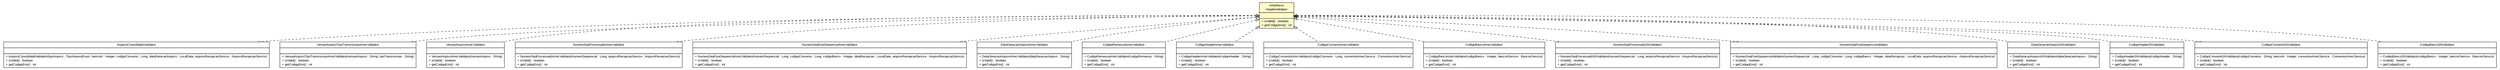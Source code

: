 #!/usr/local/bin/dot
#
# Class diagram 
# Generated by UMLGraph version R5_6 (http://www.umlgraph.org/)
#

digraph G {
	edge [fontname="arial",fontsize=10,labelfontname="arial",labelfontsize=10];
	node [fontname="arial",fontsize=10,shape=plaintext];
	nodesep=0.25;
	ranksep=0.5;
	// br.gov.to.sefaz.arr.processamento.validation.validator.header.HeaderValidator
	c414169 [label=<<table title="br.gov.to.sefaz.arr.processamento.validation.validator.header.HeaderValidator" border="0" cellborder="1" cellspacing="0" cellpadding="2" port="p" bgcolor="lemonChiffon" href="./HeaderValidator.html">
		<tr><td><table border="0" cellspacing="0" cellpadding="1">
<tr><td align="center" balign="center"> &#171;interface&#187; </td></tr>
<tr><td align="center" balign="center"> HeaderValidator </td></tr>
		</table></td></tr>
		<tr><td><table border="0" cellspacing="0" cellpadding="1">
<tr><td align="left" balign="left">  </td></tr>
		</table></td></tr>
		<tr><td><table border="0" cellspacing="0" cellpadding="1">
<tr><td align="left" balign="left"><font face="arial italic" point-size="10.0"> + isValid() : boolean </font></td></tr>
<tr><td align="left" balign="left"><font face="arial italic" point-size="10.0"> + getCodigoErro() : int </font></td></tr>
		</table></td></tr>
		</table>>, URL="./HeaderValidator.html", fontname="arial", fontcolor="black", fontsize=10.0];
	// br.gov.to.sefaz.arr.processamento.validation.validator.header.ArquivoConsolidadoValidator
	c414170 [label=<<table title="br.gov.to.sefaz.arr.processamento.validation.validator.header.ArquivoConsolidadoValidator" border="0" cellborder="1" cellspacing="0" cellpadding="2" port="p" href="./ArquivoConsolidadoValidator.html">
		<tr><td><table border="0" cellspacing="0" cellpadding="1">
<tr><td align="center" balign="center"> ArquivoConsolidadoValidator </td></tr>
		</table></td></tr>
		<tr><td><table border="0" cellspacing="0" cellpadding="1">
<tr><td align="left" balign="left">  </td></tr>
		</table></td></tr>
		<tr><td><table border="0" cellspacing="0" cellpadding="1">
<tr><td align="left" balign="left"> + ArquivoConsolidadoValidator(tipoArquivo : TipoArquivoEnum, bancoId : Integer, codigoConvenio : Long, dataGeracaoArquivo : LocalDate, arquivoRecepcaoService : ArquivoRecepcaoService) </td></tr>
<tr><td align="left" balign="left"> + isValid() : boolean </td></tr>
<tr><td align="left" balign="left"> + getCodigoErro() : int </td></tr>
		</table></td></tr>
		</table>>, URL="./ArquivoConsolidadoValidator.html", fontname="arial", fontcolor="black", fontsize=10.0];
	// br.gov.to.sefaz.arr.processamento.validation.validator.header.arrecadacao.VersaoArquivoTipoTransmissaoArrecValidator
	c414172 [label=<<table title="br.gov.to.sefaz.arr.processamento.validation.validator.header.arrecadacao.VersaoArquivoTipoTransmissaoArrecValidator" border="0" cellborder="1" cellspacing="0" cellpadding="2" port="p" href="./arrecadacao/VersaoArquivoTipoTransmissaoArrecValidator.html">
		<tr><td><table border="0" cellspacing="0" cellpadding="1">
<tr><td align="center" balign="center"> VersaoArquivoTipoTransmissaoArrecValidator </td></tr>
		</table></td></tr>
		<tr><td><table border="0" cellspacing="0" cellpadding="1">
<tr><td align="left" balign="left">  </td></tr>
		</table></td></tr>
		<tr><td><table border="0" cellspacing="0" cellpadding="1">
<tr><td align="left" balign="left"> + VersaoArquivoTipoTransmissaoArrecValidator(versaoArquivo : String, tipoTransmissao : String) </td></tr>
<tr><td align="left" balign="left"> + isValid() : boolean </td></tr>
<tr><td align="left" balign="left"> + getCodigoErro() : int </td></tr>
		</table></td></tr>
		</table>>, URL="./arrecadacao/VersaoArquivoTipoTransmissaoArrecValidator.html", fontname="arial", fontcolor="black", fontsize=10.0];
	// br.gov.to.sefaz.arr.processamento.validation.validator.header.arrecadacao.VersaoArquivoArrecValidator
	c414173 [label=<<table title="br.gov.to.sefaz.arr.processamento.validation.validator.header.arrecadacao.VersaoArquivoArrecValidator" border="0" cellborder="1" cellspacing="0" cellpadding="2" port="p" href="./arrecadacao/VersaoArquivoArrecValidator.html">
		<tr><td><table border="0" cellspacing="0" cellpadding="1">
<tr><td align="center" balign="center"> VersaoArquivoArrecValidator </td></tr>
		</table></td></tr>
		<tr><td><table border="0" cellspacing="0" cellpadding="1">
<tr><td align="left" balign="left">  </td></tr>
		</table></td></tr>
		<tr><td><table border="0" cellspacing="0" cellpadding="1">
<tr><td align="left" balign="left"> + VersaoArquivoArrecValidator(versaoArquivo : String) </td></tr>
<tr><td align="left" balign="left"> + isValid() : boolean </td></tr>
<tr><td align="left" balign="left"> + getCodigoErro() : int </td></tr>
		</table></td></tr>
		</table>>, URL="./arrecadacao/VersaoArquivoArrecValidator.html", fontname="arial", fontcolor="black", fontsize=10.0];
	// br.gov.to.sefaz.arr.processamento.validation.validator.header.arrecadacao.NumeroSeqProcessadoArrecValidator
	c414174 [label=<<table title="br.gov.to.sefaz.arr.processamento.validation.validator.header.arrecadacao.NumeroSeqProcessadoArrecValidator" border="0" cellborder="1" cellspacing="0" cellpadding="2" port="p" href="./arrecadacao/NumeroSeqProcessadoArrecValidator.html">
		<tr><td><table border="0" cellspacing="0" cellpadding="1">
<tr><td align="center" balign="center"> NumeroSeqProcessadoArrecValidator </td></tr>
		</table></td></tr>
		<tr><td><table border="0" cellspacing="0" cellpadding="1">
<tr><td align="left" balign="left">  </td></tr>
		</table></td></tr>
		<tr><td><table border="0" cellspacing="0" cellpadding="1">
<tr><td align="left" balign="left"> + NumeroSeqProcessadoArrecValidator(numeroSequencial : Long, arquivoRecepcaoService : ArquivoRecepcaoService) </td></tr>
<tr><td align="left" balign="left"> + isValid() : boolean </td></tr>
<tr><td align="left" balign="left"> + getCodigoErro() : int </td></tr>
		</table></td></tr>
		</table>>, URL="./arrecadacao/NumeroSeqProcessadoArrecValidator.html", fontname="arial", fontcolor="black", fontsize=10.0];
	// br.gov.to.sefaz.arr.processamento.validation.validator.header.arrecadacao.NumeroSeqForaSequenciaArrecValidator
	c414175 [label=<<table title="br.gov.to.sefaz.arr.processamento.validation.validator.header.arrecadacao.NumeroSeqForaSequenciaArrecValidator" border="0" cellborder="1" cellspacing="0" cellpadding="2" port="p" href="./arrecadacao/NumeroSeqForaSequenciaArrecValidator.html">
		<tr><td><table border="0" cellspacing="0" cellpadding="1">
<tr><td align="center" balign="center"> NumeroSeqForaSequenciaArrecValidator </td></tr>
		</table></td></tr>
		<tr><td><table border="0" cellspacing="0" cellpadding="1">
<tr><td align="left" balign="left">  </td></tr>
		</table></td></tr>
		<tr><td><table border="0" cellspacing="0" cellpadding="1">
<tr><td align="left" balign="left"> + NumeroSeqForaSequenciaArrecValidator(numeroSequencial : Long, codigoConvenio : Long, codigoBanco : Integer, dataRecepcao : LocalDate, arquivoRecepcaoService : ArquivoRecepcaoService) </td></tr>
<tr><td align="left" balign="left"> + isValid() : boolean </td></tr>
<tr><td align="left" balign="left"> + getCodigoErro() : int </td></tr>
		</table></td></tr>
		</table>>, URL="./arrecadacao/NumeroSeqForaSequenciaArrecValidator.html", fontname="arial", fontcolor="black", fontsize=10.0];
	// br.gov.to.sefaz.arr.processamento.validation.validator.header.arrecadacao.DataGeracaoArquivoArrecValidator
	c414176 [label=<<table title="br.gov.to.sefaz.arr.processamento.validation.validator.header.arrecadacao.DataGeracaoArquivoArrecValidator" border="0" cellborder="1" cellspacing="0" cellpadding="2" port="p" href="./arrecadacao/DataGeracaoArquivoArrecValidator.html">
		<tr><td><table border="0" cellspacing="0" cellpadding="1">
<tr><td align="center" balign="center"> DataGeracaoArquivoArrecValidator </td></tr>
		</table></td></tr>
		<tr><td><table border="0" cellspacing="0" cellpadding="1">
<tr><td align="left" balign="left">  </td></tr>
		</table></td></tr>
		<tr><td><table border="0" cellspacing="0" cellpadding="1">
<tr><td align="left" balign="left"> + DataGeracaoArquivoArrecValidator(dataGeracaoArquivo : String) </td></tr>
<tr><td align="left" balign="left"> + isValid() : boolean </td></tr>
<tr><td align="left" balign="left"> + getCodigoErro() : int </td></tr>
		</table></td></tr>
		</table>>, URL="./arrecadacao/DataGeracaoArquivoArrecValidator.html", fontname="arial", fontcolor="black", fontsize=10.0];
	// br.gov.to.sefaz.arr.processamento.validation.validator.header.arrecadacao.CodigoRemessaArrecValidator
	c414177 [label=<<table title="br.gov.to.sefaz.arr.processamento.validation.validator.header.arrecadacao.CodigoRemessaArrecValidator" border="0" cellborder="1" cellspacing="0" cellpadding="2" port="p" href="./arrecadacao/CodigoRemessaArrecValidator.html">
		<tr><td><table border="0" cellspacing="0" cellpadding="1">
<tr><td align="center" balign="center"> CodigoRemessaArrecValidator </td></tr>
		</table></td></tr>
		<tr><td><table border="0" cellspacing="0" cellpadding="1">
<tr><td align="left" balign="left">  </td></tr>
		</table></td></tr>
		<tr><td><table border="0" cellspacing="0" cellpadding="1">
<tr><td align="left" balign="left"> + CodigoRemessaArrecValidator(codigoRemessa : String) </td></tr>
<tr><td align="left" balign="left"> + isValid() : boolean </td></tr>
<tr><td align="left" balign="left"> + getCodigoErro() : int </td></tr>
		</table></td></tr>
		</table>>, URL="./arrecadacao/CodigoRemessaArrecValidator.html", fontname="arial", fontcolor="black", fontsize=10.0];
	// br.gov.to.sefaz.arr.processamento.validation.validator.header.arrecadacao.CodigoHeaderArrecValidator
	c414178 [label=<<table title="br.gov.to.sefaz.arr.processamento.validation.validator.header.arrecadacao.CodigoHeaderArrecValidator" border="0" cellborder="1" cellspacing="0" cellpadding="2" port="p" href="./arrecadacao/CodigoHeaderArrecValidator.html">
		<tr><td><table border="0" cellspacing="0" cellpadding="1">
<tr><td align="center" balign="center"> CodigoHeaderArrecValidator </td></tr>
		</table></td></tr>
		<tr><td><table border="0" cellspacing="0" cellpadding="1">
<tr><td align="left" balign="left">  </td></tr>
		</table></td></tr>
		<tr><td><table border="0" cellspacing="0" cellpadding="1">
<tr><td align="left" balign="left"> + CodigoHeaderArrecValidator(codigoHeader : String) </td></tr>
<tr><td align="left" balign="left"> + isValid() : boolean </td></tr>
<tr><td align="left" balign="left"> + getCodigoErro() : int </td></tr>
		</table></td></tr>
		</table>>, URL="./arrecadacao/CodigoHeaderArrecValidator.html", fontname="arial", fontcolor="black", fontsize=10.0];
	// br.gov.to.sefaz.arr.processamento.validation.validator.header.arrecadacao.CodigoConvenioArrecValidator
	c414179 [label=<<table title="br.gov.to.sefaz.arr.processamento.validation.validator.header.arrecadacao.CodigoConvenioArrecValidator" border="0" cellborder="1" cellspacing="0" cellpadding="2" port="p" href="./arrecadacao/CodigoConvenioArrecValidator.html">
		<tr><td><table border="0" cellspacing="0" cellpadding="1">
<tr><td align="center" balign="center"> CodigoConvenioArrecValidator </td></tr>
		</table></td></tr>
		<tr><td><table border="0" cellspacing="0" cellpadding="1">
<tr><td align="left" balign="left">  </td></tr>
		</table></td></tr>
		<tr><td><table border="0" cellspacing="0" cellpadding="1">
<tr><td align="left" balign="left"> + CodigoConvenioArrecValidator(codigoConvenio : Long, conveniosArrecService : ConveniosArrecService) </td></tr>
<tr><td align="left" balign="left"> + isValid() : boolean </td></tr>
<tr><td align="left" balign="left"> + getCodigoErro() : int </td></tr>
		</table></td></tr>
		</table>>, URL="./arrecadacao/CodigoConvenioArrecValidator.html", fontname="arial", fontcolor="black", fontsize=10.0];
	// br.gov.to.sefaz.arr.processamento.validation.validator.header.arrecadacao.CodigoBancoArrecValidator
	c414180 [label=<<table title="br.gov.to.sefaz.arr.processamento.validation.validator.header.arrecadacao.CodigoBancoArrecValidator" border="0" cellborder="1" cellspacing="0" cellpadding="2" port="p" href="./arrecadacao/CodigoBancoArrecValidator.html">
		<tr><td><table border="0" cellspacing="0" cellpadding="1">
<tr><td align="center" balign="center"> CodigoBancoArrecValidator </td></tr>
		</table></td></tr>
		<tr><td><table border="0" cellspacing="0" cellpadding="1">
<tr><td align="left" balign="left">  </td></tr>
		</table></td></tr>
		<tr><td><table border="0" cellspacing="0" cellpadding="1">
<tr><td align="left" balign="left"> + CodigoBancoArrecValidator(codigoBanco : Integer, bancosService : BancosService) </td></tr>
<tr><td align="left" balign="left"> + isValid() : boolean </td></tr>
<tr><td align="left" balign="left"> + getCodigoErro() : int </td></tr>
		</table></td></tr>
		</table>>, URL="./arrecadacao/CodigoBancoArrecValidator.html", fontname="arial", fontcolor="black", fontsize=10.0];
	// br.gov.to.sefaz.arr.processamento.validation.validator.header.simplesnacional.NumeroSeqProcessadoSNValidator
	c414182 [label=<<table title="br.gov.to.sefaz.arr.processamento.validation.validator.header.simplesnacional.NumeroSeqProcessadoSNValidator" border="0" cellborder="1" cellspacing="0" cellpadding="2" port="p" href="./simplesnacional/NumeroSeqProcessadoSNValidator.html">
		<tr><td><table border="0" cellspacing="0" cellpadding="1">
<tr><td align="center" balign="center"> NumeroSeqProcessadoSNValidator </td></tr>
		</table></td></tr>
		<tr><td><table border="0" cellspacing="0" cellpadding="1">
<tr><td align="left" balign="left">  </td></tr>
		</table></td></tr>
		<tr><td><table border="0" cellspacing="0" cellpadding="1">
<tr><td align="left" balign="left"> + NumeroSeqProcessadoSNValidator(numeroSequencial : Long, arquivoRecepcaoService : ArquivoRecepcaoService) </td></tr>
<tr><td align="left" balign="left"> + isValid() : boolean </td></tr>
<tr><td align="left" balign="left"> + getCodigoErro() : int </td></tr>
		</table></td></tr>
		</table>>, URL="./simplesnacional/NumeroSeqProcessadoSNValidator.html", fontname="arial", fontcolor="black", fontsize=10.0];
	// br.gov.to.sefaz.arr.processamento.validation.validator.header.simplesnacional.NumeroSeqForaSequenciaValidator
	c414183 [label=<<table title="br.gov.to.sefaz.arr.processamento.validation.validator.header.simplesnacional.NumeroSeqForaSequenciaValidator" border="0" cellborder="1" cellspacing="0" cellpadding="2" port="p" href="./simplesnacional/NumeroSeqForaSequenciaValidator.html">
		<tr><td><table border="0" cellspacing="0" cellpadding="1">
<tr><td align="center" balign="center"> NumeroSeqForaSequenciaValidator </td></tr>
		</table></td></tr>
		<tr><td><table border="0" cellspacing="0" cellpadding="1">
<tr><td align="left" balign="left">  </td></tr>
		</table></td></tr>
		<tr><td><table border="0" cellspacing="0" cellpadding="1">
<tr><td align="left" balign="left"> + NumeroSeqForaSequenciaValidator(numeroSequencial : Long, codigoConvenio : Long, codigoBanco : Integer, dataRecepcao : LocalDate, arquivoRecepcaoService : ArquivoRecepcaoService) </td></tr>
<tr><td align="left" balign="left"> + isValid() : boolean </td></tr>
<tr><td align="left" balign="left"> + getCodigoErro() : int </td></tr>
		</table></td></tr>
		</table>>, URL="./simplesnacional/NumeroSeqForaSequenciaValidator.html", fontname="arial", fontcolor="black", fontsize=10.0];
	// br.gov.to.sefaz.arr.processamento.validation.validator.header.simplesnacional.DataGeracaoArquivoSNValidator
	c414184 [label=<<table title="br.gov.to.sefaz.arr.processamento.validation.validator.header.simplesnacional.DataGeracaoArquivoSNValidator" border="0" cellborder="1" cellspacing="0" cellpadding="2" port="p" href="./simplesnacional/DataGeracaoArquivoSNValidator.html">
		<tr><td><table border="0" cellspacing="0" cellpadding="1">
<tr><td align="center" balign="center"> DataGeracaoArquivoSNValidator </td></tr>
		</table></td></tr>
		<tr><td><table border="0" cellspacing="0" cellpadding="1">
<tr><td align="left" balign="left">  </td></tr>
		</table></td></tr>
		<tr><td><table border="0" cellspacing="0" cellpadding="1">
<tr><td align="left" balign="left"> + DataGeracaoArquivoSNValidator(dataGeracaoArquivo : String) </td></tr>
<tr><td align="left" balign="left"> + isValid() : boolean </td></tr>
<tr><td align="left" balign="left"> + getCodigoErro() : int </td></tr>
		</table></td></tr>
		</table>>, URL="./simplesnacional/DataGeracaoArquivoSNValidator.html", fontname="arial", fontcolor="black", fontsize=10.0];
	// br.gov.to.sefaz.arr.processamento.validation.validator.header.simplesnacional.CodigoHeaderSNValidator
	c414185 [label=<<table title="br.gov.to.sefaz.arr.processamento.validation.validator.header.simplesnacional.CodigoHeaderSNValidator" border="0" cellborder="1" cellspacing="0" cellpadding="2" port="p" href="./simplesnacional/CodigoHeaderSNValidator.html">
		<tr><td><table border="0" cellspacing="0" cellpadding="1">
<tr><td align="center" balign="center"> CodigoHeaderSNValidator </td></tr>
		</table></td></tr>
		<tr><td><table border="0" cellspacing="0" cellpadding="1">
<tr><td align="left" balign="left">  </td></tr>
		</table></td></tr>
		<tr><td><table border="0" cellspacing="0" cellpadding="1">
<tr><td align="left" balign="left"> + CodigoHeaderSNValidator(codigoHeader : String) </td></tr>
<tr><td align="left" balign="left"> + isValid() : boolean </td></tr>
<tr><td align="left" balign="left"> + getCodigoErro() : int </td></tr>
		</table></td></tr>
		</table>>, URL="./simplesnacional/CodigoHeaderSNValidator.html", fontname="arial", fontcolor="black", fontsize=10.0];
	// br.gov.to.sefaz.arr.processamento.validation.validator.header.simplesnacional.CodigoConvenioSNValidator
	c414186 [label=<<table title="br.gov.to.sefaz.arr.processamento.validation.validator.header.simplesnacional.CodigoConvenioSNValidator" border="0" cellborder="1" cellspacing="0" cellpadding="2" port="p" href="./simplesnacional/CodigoConvenioSNValidator.html">
		<tr><td><table border="0" cellspacing="0" cellpadding="1">
<tr><td align="center" balign="center"> CodigoConvenioSNValidator </td></tr>
		</table></td></tr>
		<tr><td><table border="0" cellspacing="0" cellpadding="1">
<tr><td align="left" balign="left">  </td></tr>
		</table></td></tr>
		<tr><td><table border="0" cellspacing="0" cellpadding="1">
<tr><td align="left" balign="left"> + CodigoConvenioSNValidator(codigoConvenio : String, bancoId : Integer, conveniosArrecService : ConveniosArrecService) </td></tr>
<tr><td align="left" balign="left"> + isValid() : boolean </td></tr>
<tr><td align="left" balign="left"> + getCodigoErro() : int </td></tr>
		</table></td></tr>
		</table>>, URL="./simplesnacional/CodigoConvenioSNValidator.html", fontname="arial", fontcolor="black", fontsize=10.0];
	// br.gov.to.sefaz.arr.processamento.validation.validator.header.simplesnacional.CodigoBancoSNValidator
	c414187 [label=<<table title="br.gov.to.sefaz.arr.processamento.validation.validator.header.simplesnacional.CodigoBancoSNValidator" border="0" cellborder="1" cellspacing="0" cellpadding="2" port="p" href="./simplesnacional/CodigoBancoSNValidator.html">
		<tr><td><table border="0" cellspacing="0" cellpadding="1">
<tr><td align="center" balign="center"> CodigoBancoSNValidator </td></tr>
		</table></td></tr>
		<tr><td><table border="0" cellspacing="0" cellpadding="1">
<tr><td align="left" balign="left">  </td></tr>
		</table></td></tr>
		<tr><td><table border="0" cellspacing="0" cellpadding="1">
<tr><td align="left" balign="left"> + CodigoBancoSNValidator(codigoBanco : Integer, bancosService : BancosService) </td></tr>
<tr><td align="left" balign="left"> + isValid() : boolean </td></tr>
<tr><td align="left" balign="left"> + getCodigoErro() : int </td></tr>
		</table></td></tr>
		</table>>, URL="./simplesnacional/CodigoBancoSNValidator.html", fontname="arial", fontcolor="black", fontsize=10.0];
	//br.gov.to.sefaz.arr.processamento.validation.validator.header.ArquivoConsolidadoValidator implements br.gov.to.sefaz.arr.processamento.validation.validator.header.HeaderValidator
	c414169:p -> c414170:p [dir=back,arrowtail=empty,style=dashed];
	//br.gov.to.sefaz.arr.processamento.validation.validator.header.arrecadacao.VersaoArquivoTipoTransmissaoArrecValidator implements br.gov.to.sefaz.arr.processamento.validation.validator.header.HeaderValidator
	c414169:p -> c414172:p [dir=back,arrowtail=empty,style=dashed];
	//br.gov.to.sefaz.arr.processamento.validation.validator.header.arrecadacao.VersaoArquivoArrecValidator implements br.gov.to.sefaz.arr.processamento.validation.validator.header.HeaderValidator
	c414169:p -> c414173:p [dir=back,arrowtail=empty,style=dashed];
	//br.gov.to.sefaz.arr.processamento.validation.validator.header.arrecadacao.NumeroSeqProcessadoArrecValidator implements br.gov.to.sefaz.arr.processamento.validation.validator.header.HeaderValidator
	c414169:p -> c414174:p [dir=back,arrowtail=empty,style=dashed];
	//br.gov.to.sefaz.arr.processamento.validation.validator.header.arrecadacao.NumeroSeqForaSequenciaArrecValidator implements br.gov.to.sefaz.arr.processamento.validation.validator.header.HeaderValidator
	c414169:p -> c414175:p [dir=back,arrowtail=empty,style=dashed];
	//br.gov.to.sefaz.arr.processamento.validation.validator.header.arrecadacao.DataGeracaoArquivoArrecValidator implements br.gov.to.sefaz.arr.processamento.validation.validator.header.HeaderValidator
	c414169:p -> c414176:p [dir=back,arrowtail=empty,style=dashed];
	//br.gov.to.sefaz.arr.processamento.validation.validator.header.arrecadacao.CodigoRemessaArrecValidator implements br.gov.to.sefaz.arr.processamento.validation.validator.header.HeaderValidator
	c414169:p -> c414177:p [dir=back,arrowtail=empty,style=dashed];
	//br.gov.to.sefaz.arr.processamento.validation.validator.header.arrecadacao.CodigoHeaderArrecValidator implements br.gov.to.sefaz.arr.processamento.validation.validator.header.HeaderValidator
	c414169:p -> c414178:p [dir=back,arrowtail=empty,style=dashed];
	//br.gov.to.sefaz.arr.processamento.validation.validator.header.arrecadacao.CodigoConvenioArrecValidator implements br.gov.to.sefaz.arr.processamento.validation.validator.header.HeaderValidator
	c414169:p -> c414179:p [dir=back,arrowtail=empty,style=dashed];
	//br.gov.to.sefaz.arr.processamento.validation.validator.header.arrecadacao.CodigoBancoArrecValidator implements br.gov.to.sefaz.arr.processamento.validation.validator.header.HeaderValidator
	c414169:p -> c414180:p [dir=back,arrowtail=empty,style=dashed];
	//br.gov.to.sefaz.arr.processamento.validation.validator.header.simplesnacional.NumeroSeqProcessadoSNValidator implements br.gov.to.sefaz.arr.processamento.validation.validator.header.HeaderValidator
	c414169:p -> c414182:p [dir=back,arrowtail=empty,style=dashed];
	//br.gov.to.sefaz.arr.processamento.validation.validator.header.simplesnacional.NumeroSeqForaSequenciaValidator implements br.gov.to.sefaz.arr.processamento.validation.validator.header.HeaderValidator
	c414169:p -> c414183:p [dir=back,arrowtail=empty,style=dashed];
	//br.gov.to.sefaz.arr.processamento.validation.validator.header.simplesnacional.DataGeracaoArquivoSNValidator implements br.gov.to.sefaz.arr.processamento.validation.validator.header.HeaderValidator
	c414169:p -> c414184:p [dir=back,arrowtail=empty,style=dashed];
	//br.gov.to.sefaz.arr.processamento.validation.validator.header.simplesnacional.CodigoHeaderSNValidator implements br.gov.to.sefaz.arr.processamento.validation.validator.header.HeaderValidator
	c414169:p -> c414185:p [dir=back,arrowtail=empty,style=dashed];
	//br.gov.to.sefaz.arr.processamento.validation.validator.header.simplesnacional.CodigoConvenioSNValidator implements br.gov.to.sefaz.arr.processamento.validation.validator.header.HeaderValidator
	c414169:p -> c414186:p [dir=back,arrowtail=empty,style=dashed];
	//br.gov.to.sefaz.arr.processamento.validation.validator.header.simplesnacional.CodigoBancoSNValidator implements br.gov.to.sefaz.arr.processamento.validation.validator.header.HeaderValidator
	c414169:p -> c414187:p [dir=back,arrowtail=empty,style=dashed];
}

